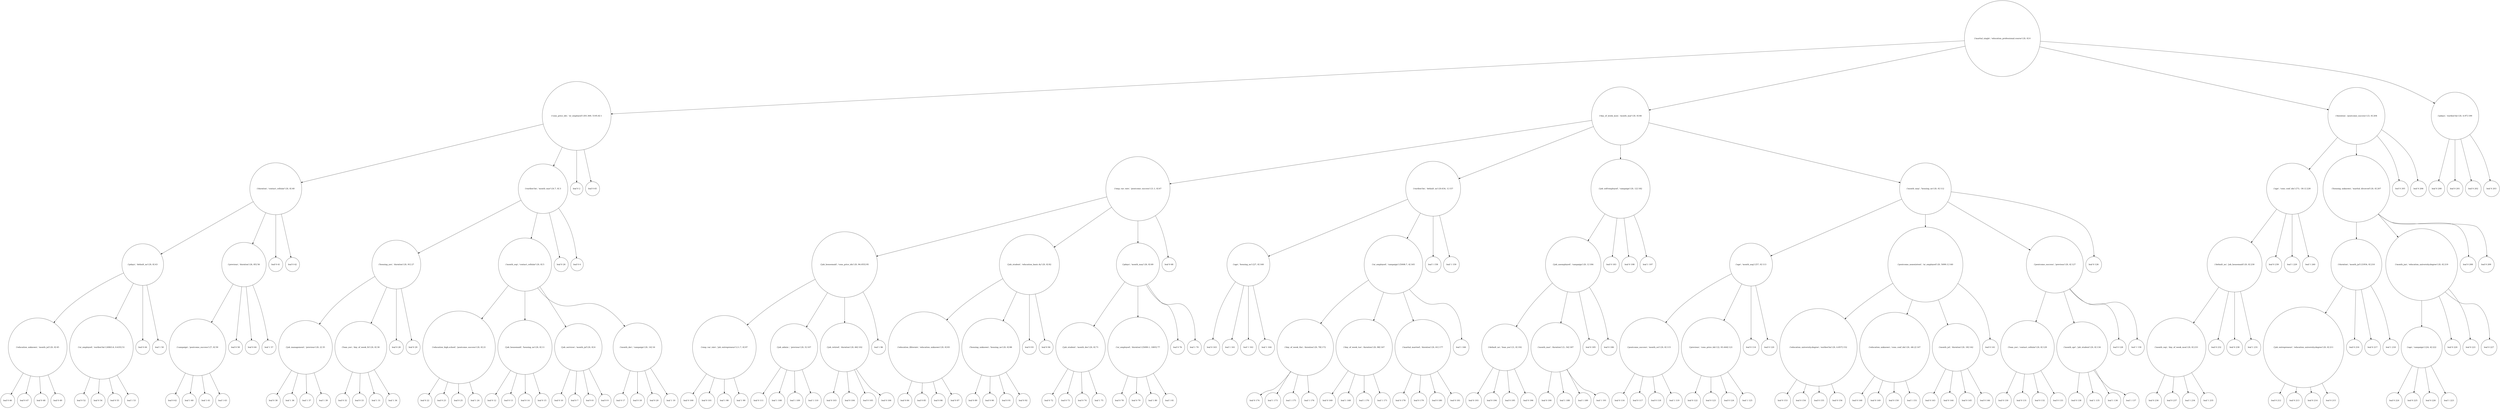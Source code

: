 digraph tree {
	"('marital_single', 'education_professional.course') [0, 0] 0" [label="('marital_single', 'education_professional.course') [0, 0] 0", shape=circle]
	"('cons_price_idx', 'nr_employed') [93.369, 5195.8] 1" [label="('cons_price_idx', 'nr_employed') [93.369, 5195.8] 1", shape=circle]
	"('day_of_week_mon', 'month_mar') [0, 0] 66" [label="('day_of_week_mon', 'month_mar') [0, 0] 66", shape=circle]
	"('duration', 'poutcome_success') [3, 0] 204" [label="('duration', 'poutcome_success') [3, 0] 204", shape=circle]
	"('pdays', 'euribor3m') [0, 4.97] 199" [label="('pdays', 'euribor3m') [0, 4.97] 199", shape=circle]
	"('duration', 'contact_cellular') [0, 0] 40" [label="('duration', 'contact_cellular') [0, 0] 40", shape=circle]
	"('euribor3m', 'month_mar') [4.7, 0] 3" [label="('euribor3m', 'month_mar') [4.7, 0] 3", shape=circle]
	"leaf 0 2" [label="leaf 0 2", shape=circle]
	"leaf 0 65" [label="leaf 0 65", shape=circle]
	"('emp_var_rate', 'poutcome_success') [1.1, 0] 67" [label="('emp_var_rate', 'poutcome_success') [1.1, 0] 67", shape=circle]
	"('euribor3m', 'default_no') [0.634, 1] 157" [label="('euribor3m', 'default_no') [0.634, 1] 157", shape=circle]
	"('job_self-employed', 'campaign') [0, 12] 182" [label="('job_self-employed', 'campaign') [0, 12] 182", shape=circle]
	"('month_may', 'housing_no') [0, 0] 112" [label="('month_may', 'housing_no') [0, 0] 112", shape=circle]
	"('age', 'cons_conf_idx') [73, -30.1] 228" [label="('age', 'cons_conf_idx') [73, -30.1] 228", shape=circle]
	"('housing_unknown', 'marital_divorced') [0, 0] 207" [label="('housing_unknown', 'marital_divorced') [0, 0] 207", shape=circle]
	"leaf 0 205" [label="leaf 0 205", shape=circle]
	"leaf 0 206" [label="leaf 0 206", shape=circle]
	"leaf 0 200" [label="leaf 0 200", shape=circle]
	"leaf 0 201" [label="leaf 0 201", shape=circle]
	"leaf 0 202" [label="leaf 0 202", shape=circle]
	"leaf 0 203" [label="leaf 0 203", shape=circle]
	"('pdays', 'default_no') [9, 0] 43" [label="('pdays', 'default_no') [9, 0] 43", shape=circle]
	"('previous', 'duration') [6, 85] 56" [label="('previous', 'duration') [6, 85] 56", shape=circle]
	"leaf 0 41" [label="leaf 0 41", shape=circle]
	"leaf 0 42" [label="leaf 0 42", shape=circle]
	"('housing_yes', 'duration') [0, 91] 27" [label="('housing_yes', 'duration') [0, 91] 27", shape=circle]
	"('month_sep', 'contact_cellular') [0, 0] 5" [label="('month_sep', 'contact_cellular') [0, 0] 5", shape=circle]
	"leaf 0 26" [label="leaf 0 26", shape=circle]
	"leaf 0 4" [label="leaf 0 4", shape=circle]
	"('job_housemaid', 'cons_price_idx') [0, 94.055] 95" [label="('job_housemaid', 'cons_price_idx') [0, 94.055] 95", shape=circle]
	"('job_student', 'education_basic.4y') [0, 0] 82" [label="('job_student', 'education_basic.4y') [0, 0] 82", shape=circle]
	"('pdays', 'month_may') [6, 0] 69" [label="('pdays', 'month_may') [6, 0] 69", shape=circle]
	"leaf 0 68" [label="leaf 0 68", shape=circle]
	"('age', 'housing_no') [27, 0] 160" [label="('age', 'housing_no') [27, 0] 160", shape=circle]
	"('nr_employed', 'campaign') [5008.7, 4] 165" [label="('nr_employed', 'campaign') [5008.7, 4] 165", shape=circle]
	"leaf 1 158" [label="leaf 1 158", shape=circle]
	"leaf 1 159" [label="leaf 1 159", shape=circle]
	"('job_unemployed', 'campaign') [0, 1] 184" [label="('job_unemployed', 'campaign') [0, 1] 184", shape=circle]
	"leaf 0 183" [label="leaf 0 183", shape=circle]
	"leaf 0 198" [label="leaf 0 198", shape=circle]
	"leaf 1 197" [label="leaf 1 197", shape=circle]
	"('age', 'month_aug') [57, 0] 113" [label="('age', 'month_aug') [57, 0] 113", shape=circle]
	"('poutcome_nonexistent', 'nr_employed') [0, 5099.1] 140" [label="('poutcome_nonexistent', 'nr_employed') [0, 5099.1] 140", shape=circle]
	"('poutcome_success', 'previous') [0, 4] 127" [label="('poutcome_success', 'previous') [0, 4] 127", shape=circle]
	"leaf 0 126" [label="leaf 0 126", shape=circle]
	"('default_no', 'job_housemaid') [0, 0] 230" [label="('default_no', 'job_housemaid') [0, 0] 230", shape=circle]
	"leaf 0 239" [label="leaf 0 239", shape=circle]
	"leaf 1 229" [label="leaf 1 229", shape=circle]
	"leaf 1 240" [label="leaf 1 240", shape=circle]
	"('duration', 'month_jul') [1954, 0] 210" [label="('duration', 'month_jul') [1954, 0] 210", shape=circle]
	"('month_jun', 'education_university.degree') [0, 0] 219" [label="('month_jun', 'education_university.degree') [0, 0] 219", shape=circle]
	"leaf 0 208" [label="leaf 0 208", shape=circle]
	"leaf 0 209" [label="leaf 0 209", shape=circle]
	"('education_unknown', 'month_jul') [0, 0] 45" [label="('education_unknown', 'month_jul') [0, 0] 45", shape=circle]
	"('nr_employed', 'euribor3m') [4963.6, 0.635] 51" [label="('nr_employed', 'euribor3m') [4963.6, 0.635] 51", shape=circle]
	"leaf 0 44" [label="leaf 0 44", shape=circle]
	"leaf 1 50" [label="leaf 1 50", shape=circle]
	"('campaign', 'poutcome_success') [7, 0] 59" [label="('campaign', 'poutcome_success') [7, 0] 59", shape=circle]
	"leaf 0 58" [label="leaf 0 58", shape=circle]
	"leaf 0 64" [label="leaf 0 64", shape=circle]
	"leaf 1 57" [label="leaf 1 57", shape=circle]
	"('job_management', 'previous') [0, 2] 35" [label="('job_management', 'previous') [0, 2] 35", shape=circle]
	"('loan_yes', 'day_of_week_fri') [0, 0] 30" [label="('loan_yes', 'day_of_week_fri') [0, 0] 30", shape=circle]
	"leaf 0 28" [label="leaf 0 28", shape=circle]
	"leaf 0 29" [label="leaf 0 29", shape=circle]
	"('education_high.school', 'poutcome_success') [0, 0] 21" [label="('education_high.school', 'poutcome_success') [0, 0] 21", shape=circle]
	"('job_housemaid', 'housing_no') [0, 0] 11" [label="('job_housemaid', 'housing_no') [0, 0] 11", shape=circle]
	"('job_services', 'month_jul') [0, 0] 6" [label="('job_services', 'month_jul') [0, 0] 6", shape=circle]
	"('month_dec', 'campaign') [0, 14] 16" [label="('month_dec', 'campaign') [0, 14] 16", shape=circle]
	"('emp_var_rate', 'job_entrepreneur') [-1.7, 0] 97" [label="('emp_var_rate', 'job_entrepreneur') [-1.7, 0] 97", shape=circle]
	"('job_admin.', 'previous') [0, 5] 107" [label="('job_admin.', 'previous') [0, 5] 107", shape=circle]
	"('job_retired', 'duration') [0, 66] 102" [label="('job_retired', 'duration') [0, 66] 102", shape=circle]
	"leaf 1 96" [label="leaf 1 96", shape=circle]
	"('education_illiterate', 'education_unknown') [0, 0] 83" [label="('education_illiterate', 'education_unknown') [0, 0] 83", shape=circle]
	"('housing_unknown', 'housing_no') [0, 0] 88" [label="('housing_unknown', 'housing_no') [0, 0] 88", shape=circle]
	"leaf 0 93" [label="leaf 0 93", shape=circle]
	"leaf 0 94" [label="leaf 0 94", shape=circle]
	"('job_student', 'month_dec') [0, 0] 71" [label="('job_student', 'month_dec') [0, 0] 71", shape=circle]
	"('nr_employed', 'duration') [5099.1, 1805] 77" [label="('nr_employed', 'duration') [5099.1, 1805] 77", shape=circle]
	"leaf 0 76" [label="leaf 0 76", shape=circle]
	"leaf 1 70" [label="leaf 1 70", shape=circle]
	"leaf 0 163" [label="leaf 0 163", shape=circle]
	"leaf 1 161" [label="leaf 1 161", shape=circle]
	"leaf 1 162" [label="leaf 1 162", shape=circle]
	"leaf 1 164" [label="leaf 1 164", shape=circle]
	"('day_of_week_thu', 'duration') [0, 78] 172" [label="('day_of_week_thu', 'duration') [0, 78] 172", shape=circle]
	"('day_of_week_tue', 'duration') [0, 98] 167" [label="('day_of_week_tue', 'duration') [0, 98] 167", shape=circle]
	"('marital_married', 'duration') [0, 61] 177" [label="('marital_married', 'duration') [0, 61] 177", shape=circle]
	"leaf 1 166" [label="leaf 1 166", shape=circle]
	"('default_no', 'loan_yes') [1, 0] 192" [label="('default_no', 'loan_yes') [1, 0] 192", shape=circle]
	"('month_mar', 'duration') [1, 54] 187" [label="('month_mar', 'duration') [1, 54] 187", shape=circle]
	"leaf 0 185" [label="leaf 0 185", shape=circle]
	"leaf 0 186" [label="leaf 0 186", shape=circle]
	"('poutcome_success', 'month_oct') [0, 0] 115" [label="('poutcome_success', 'month_oct') [0, 0] 115", shape=circle]
	"('previous', 'cons_price_idx') [2, 93.444] 121" [label="('previous', 'cons_price_idx') [2, 93.444] 121", shape=circle]
	"leaf 0 114" [label="leaf 0 114", shape=circle]
	"leaf 0 120" [label="leaf 0 120", shape=circle]
	"('education_university.degree', 'euribor3m') [0, 4.857] 152" [label="('education_university.degree', 'euribor3m') [0, 4.857] 152", shape=circle]
	"('education_unknown', 'cons_conf_idx') [0, -46.2] 147" [label="('education_unknown', 'cons_conf_idx') [0, -46.2] 147", shape=circle]
	"('month_jul', 'duration') [0, 18] 142" [label="('month_jul', 'duration') [0, 18] 142", shape=circle]
	"leaf 0 141" [label="leaf 0 141", shape=circle]
	"('loan_yes', 'contact_cellular') [0, 0] 129" [label="('loan_yes', 'contact_cellular') [0, 0] 129", shape=circle]
	"('month_apr', 'job_student') [0, 0] 134" [label="('month_apr', 'job_student') [0, 0] 134", shape=circle]
	"leaf 0 128" [label="leaf 0 128", shape=circle]
	"leaf 1 139" [label="leaf 1 139", shape=circle]
	"('month_sep', 'day_of_week_mon') [0, 0] 233" [label="('month_sep', 'day_of_week_mon') [0, 0] 233", shape=circle]
	"leaf 0 232" [label="leaf 0 232", shape=circle]
	"leaf 0 238" [label="leaf 0 238", shape=circle]
	"leaf 1 231" [label="leaf 1 231", shape=circle]
	"('job_entrepreneur', 'education_university.degree') [0, 0] 211" [label="('job_entrepreneur', 'education_university.degree') [0, 0] 211", shape=circle]
	"leaf 0 216" [label="leaf 0 216", shape=circle]
	"leaf 0 217" [label="leaf 0 217", shape=circle]
	"leaf 1 218" [label="leaf 1 218", shape=circle]
	"('age', 'campaign') [24, 4] 222" [label="('age', 'campaign') [24, 4] 222", shape=circle]
	"leaf 0 220" [label="leaf 0 220", shape=circle]
	"leaf 0 221" [label="leaf 0 221", shape=circle]
	"leaf 0 227" [label="leaf 0 227", shape=circle]
	"leaf 0 46" [label="leaf 0 46", shape=circle]
	"leaf 0 47" [label="leaf 0 47", shape=circle]
	"leaf 0 48" [label="leaf 0 48", shape=circle]
	"leaf 0 49" [label="leaf 0 49", shape=circle]
	"leaf 0 52" [label="leaf 0 52", shape=circle]
	"leaf 0 54" [label="leaf 0 54", shape=circle]
	"leaf 0 55" [label="leaf 0 55", shape=circle]
	"leaf 1 53" [label="leaf 1 53", shape=circle]
	"leaf 0 62" [label="leaf 0 62", shape=circle]
	"leaf 1 60" [label="leaf 1 60", shape=circle]
	"leaf 1 61" [label="leaf 1 61", shape=circle]
	"leaf 1 63" [label="leaf 1 63", shape=circle]
	"leaf 0 38" [label="leaf 0 38", shape=circle]
	"leaf 1 36" [label="leaf 1 36", shape=circle]
	"leaf 1 37" [label="leaf 1 37", shape=circle]
	"leaf 1 39" [label="leaf 1 39", shape=circle]
	"leaf 0 32" [label="leaf 0 32", shape=circle]
	"leaf 0 33" [label="leaf 0 33", shape=circle]
	"leaf 1 31" [label="leaf 1 31", shape=circle]
	"leaf 1 34" [label="leaf 1 34", shape=circle]
	"leaf 0 22" [label="leaf 0 22", shape=circle]
	"leaf 0 23" [label="leaf 0 23", shape=circle]
	"leaf 0 25" [label="leaf 0 25", shape=circle]
	"leaf 1 24" [label="leaf 1 24", shape=circle]
	"leaf 0 12" [label="leaf 0 12", shape=circle]
	"leaf 0 13" [label="leaf 0 13", shape=circle]
	"leaf 0 14" [label="leaf 0 14", shape=circle]
	"leaf 0 15" [label="leaf 0 15", shape=circle]
	"leaf 0 10" [label="leaf 0 10", shape=circle]
	"leaf 0 7" [label="leaf 0 7", shape=circle]
	"leaf 0 8" [label="leaf 0 8", shape=circle]
	"leaf 0 9" [label="leaf 0 9", shape=circle]
	"leaf 0 17" [label="leaf 0 17", shape=circle]
	"leaf 0 18" [label="leaf 0 18", shape=circle]
	"leaf 0 20" [label="leaf 0 20", shape=circle]
	"leaf 1 19" [label="leaf 1 19", shape=circle]
	"leaf 0 100" [label="leaf 0 100", shape=circle]
	"leaf 0 101" [label="leaf 0 101", shape=circle]
	"leaf 1 98" [label="leaf 1 98", shape=circle]
	"leaf 1 99" [label="leaf 1 99", shape=circle]
	"leaf 0 111" [label="leaf 0 111", shape=circle]
	"leaf 1 108" [label="leaf 1 108", shape=circle]
	"leaf 1 109" [label="leaf 1 109", shape=circle]
	"leaf 1 110" [label="leaf 1 110", shape=circle]
	"leaf 0 103" [label="leaf 0 103", shape=circle]
	"leaf 0 104" [label="leaf 0 104", shape=circle]
	"leaf 0 105" [label="leaf 0 105", shape=circle]
	"leaf 0 106" [label="leaf 0 106", shape=circle]
	"leaf 0 84" [label="leaf 0 84", shape=circle]
	"leaf 0 85" [label="leaf 0 85", shape=circle]
	"leaf 0 86" [label="leaf 0 86", shape=circle]
	"leaf 0 87" [label="leaf 0 87", shape=circle]
	"leaf 0 89" [label="leaf 0 89", shape=circle]
	"leaf 0 90" [label="leaf 0 90", shape=circle]
	"leaf 0 91" [label="leaf 0 91", shape=circle]
	"leaf 0 92" [label="leaf 0 92", shape=circle]
	"leaf 0 72" [label="leaf 0 72", shape=circle]
	"leaf 0 73" [label="leaf 0 73", shape=circle]
	"leaf 0 74" [label="leaf 0 74", shape=circle]
	"leaf 1 75" [label="leaf 1 75", shape=circle]
	"leaf 0 78" [label="leaf 0 78", shape=circle]
	"leaf 0 79" [label="leaf 0 79", shape=circle]
	"leaf 1 80" [label="leaf 1 80", shape=circle]
	"leaf 1 81" [label="leaf 1 81", shape=circle]
	"leaf 0 174" [label="leaf 0 174", shape=circle]
	"leaf 1 173" [label="leaf 1 173", shape=circle]
	"leaf 1 175" [label="leaf 1 175", shape=circle]
	"leaf 1 176" [label="leaf 1 176", shape=circle]
	"leaf 0 169" [label="leaf 0 169", shape=circle]
	"leaf 1 168" [label="leaf 1 168", shape=circle]
	"leaf 1 170" [label="leaf 1 170", shape=circle]
	"leaf 1 171" [label="leaf 1 171", shape=circle]
	"leaf 0 178" [label="leaf 0 178", shape=circle]
	"leaf 0 179" [label="leaf 0 179", shape=circle]
	"leaf 0 180" [label="leaf 0 180", shape=circle]
	"leaf 0 181" [label="leaf 0 181", shape=circle]
	"leaf 0 193" [label="leaf 0 193", shape=circle]
	"leaf 0 194" [label="leaf 0 194", shape=circle]
	"leaf 0 195" [label="leaf 0 195", shape=circle]
	"leaf 0 196" [label="leaf 0 196", shape=circle]
	"leaf 0 190" [label="leaf 0 190", shape=circle]
	"leaf 1 188" [label="leaf 1 188", shape=circle]
	"leaf 1 189" [label="leaf 1 189", shape=circle]
	"leaf 1 191" [label="leaf 1 191", shape=circle]
	"leaf 0 116" [label="leaf 0 116", shape=circle]
	"leaf 0 117" [label="leaf 0 117", shape=circle]
	"leaf 0 118" [label="leaf 0 118", shape=circle]
	"leaf 1 119" [label="leaf 1 119", shape=circle]
	"leaf 0 122" [label="leaf 0 122", shape=circle]
	"leaf 0 123" [label="leaf 0 123", shape=circle]
	"leaf 0 124" [label="leaf 0 124", shape=circle]
	"leaf 1 125" [label="leaf 1 125", shape=circle]
	"leaf 0 153" [label="leaf 0 153", shape=circle]
	"leaf 0 154" [label="leaf 0 154", shape=circle]
	"leaf 0 155" [label="leaf 0 155", shape=circle]
	"leaf 0 156" [label="leaf 0 156", shape=circle]
	"leaf 0 148" [label="leaf 0 148", shape=circle]
	"leaf 0 149" [label="leaf 0 149", shape=circle]
	"leaf 0 150" [label="leaf 0 150", shape=circle]
	"leaf 1 151" [label="leaf 1 151", shape=circle]
	"leaf 0 143" [label="leaf 0 143", shape=circle]
	"leaf 0 144" [label="leaf 0 144", shape=circle]
	"leaf 0 145" [label="leaf 0 145", shape=circle]
	"leaf 0 146" [label="leaf 0 146", shape=circle]
	"leaf 0 130" [label="leaf 0 130", shape=circle]
	"leaf 0 131" [label="leaf 0 131", shape=circle]
	"leaf 0 132" [label="leaf 0 132", shape=circle]
	"leaf 0 133" [label="leaf 0 133", shape=circle]
	"leaf 0 138" [label="leaf 0 138", shape=circle]
	"leaf 1 135" [label="leaf 1 135", shape=circle]
	"leaf 1 136" [label="leaf 1 136", shape=circle]
	"leaf 1 137" [label="leaf 1 137", shape=circle]
	"leaf 0 236" [label="leaf 0 236", shape=circle]
	"leaf 0 237" [label="leaf 0 237", shape=circle]
	"leaf 1 234" [label="leaf 1 234", shape=circle]
	"leaf 1 235" [label="leaf 1 235", shape=circle]
	"leaf 0 212" [label="leaf 0 212", shape=circle]
	"leaf 0 213" [label="leaf 0 213", shape=circle]
	"leaf 0 214" [label="leaf 0 214", shape=circle]
	"leaf 0 215" [label="leaf 0 215", shape=circle]
	"leaf 0 224" [label="leaf 0 224", shape=circle]
	"leaf 0 225" [label="leaf 0 225", shape=circle]
	"leaf 0 226" [label="leaf 0 226", shape=circle]
	"leaf 1 223" [label="leaf 1 223", shape=circle]

	"('marital_single', 'education_professional.course') [0, 0] 0" -> "('cons_price_idx', 'nr_employed') [93.369, 5195.8] 1"
	"('marital_single', 'education_professional.course') [0, 0] 0" -> "('day_of_week_mon', 'month_mar') [0, 0] 66"
	"('marital_single', 'education_professional.course') [0, 0] 0" -> "('pdays', 'euribor3m') [0, 4.97] 199"
	"('marital_single', 'education_professional.course') [0, 0] 0" -> "('duration', 'poutcome_success') [3, 0] 204"
	"('cons_price_idx', 'nr_employed') [93.369, 5195.8] 1" -> "('euribor3m', 'month_mar') [4.7, 0] 3"
	"('cons_price_idx', 'nr_employed') [93.369, 5195.8] 1" -> "('duration', 'contact_cellular') [0, 0] 40"
	"('cons_price_idx', 'nr_employed') [93.369, 5195.8] 1" -> "leaf 0 2"
	"('cons_price_idx', 'nr_employed') [93.369, 5195.8] 1" -> "leaf 0 65"
	"('day_of_week_mon', 'month_mar') [0, 0] 66" -> "('emp_var_rate', 'poutcome_success') [1.1, 0] 67"
	"('day_of_week_mon', 'month_mar') [0, 0] 66" -> "('month_may', 'housing_no') [0, 0] 112"
	"('day_of_week_mon', 'month_mar') [0, 0] 66" -> "('euribor3m', 'default_no') [0.634, 1] 157"
	"('day_of_week_mon', 'month_mar') [0, 0] 66" -> "('job_self-employed', 'campaign') [0, 12] 182"
	"('duration', 'poutcome_success') [3, 0] 204" -> "leaf 0 206"
	"('duration', 'poutcome_success') [3, 0] 204" -> "('housing_unknown', 'marital_divorced') [0, 0] 207"
	"('duration', 'poutcome_success') [3, 0] 204" -> "leaf 0 205"
	"('duration', 'poutcome_success') [3, 0] 204" -> "('age', 'cons_conf_idx') [73, -30.1] 228"
	"('pdays', 'euribor3m') [0, 4.97] 199" -> "leaf 0 201"
	"('pdays', 'euribor3m') [0, 4.97] 199" -> "leaf 0 202"
	"('pdays', 'euribor3m') [0, 4.97] 199" -> "leaf 0 200"
	"('pdays', 'euribor3m') [0, 4.97] 199" -> "leaf 0 203"
	"('duration', 'contact_cellular') [0, 0] 40" -> "leaf 0 42"
	"('duration', 'contact_cellular') [0, 0] 40" -> "('pdays', 'default_no') [9, 0] 43"
	"('duration', 'contact_cellular') [0, 0] 40" -> "leaf 0 41"
	"('duration', 'contact_cellular') [0, 0] 40" -> "('previous', 'duration') [6, 85] 56"
	"('euribor3m', 'month_mar') [4.7, 0] 3" -> "('month_sep', 'contact_cellular') [0, 0] 5"
	"('euribor3m', 'month_mar') [4.7, 0] 3" -> "leaf 0 26"
	"('euribor3m', 'month_mar') [4.7, 0] 3" -> "('housing_yes', 'duration') [0, 91] 27"
	"('euribor3m', 'month_mar') [4.7, 0] 3" -> "leaf 0 4"
	"('emp_var_rate', 'poutcome_success') [1.1, 0] 67" -> "('pdays', 'month_may') [6, 0] 69"
	"('emp_var_rate', 'poutcome_success') [1.1, 0] 67" -> "('job_student', 'education_basic.4y') [0, 0] 82"
	"('emp_var_rate', 'poutcome_success') [1.1, 0] 67" -> "('job_housemaid', 'cons_price_idx') [0, 94.055] 95"
	"('emp_var_rate', 'poutcome_success') [1.1, 0] 67" -> "leaf 0 68"
	"('euribor3m', 'default_no') [0.634, 1] 157" -> "('age', 'housing_no') [27, 0] 160"
	"('euribor3m', 'default_no') [0.634, 1] 157" -> "('nr_employed', 'campaign') [5008.7, 4] 165"
	"('euribor3m', 'default_no') [0.634, 1] 157" -> "leaf 1 158"
	"('euribor3m', 'default_no') [0.634, 1] 157" -> "leaf 1 159"
	"('job_self-employed', 'campaign') [0, 12] 182" -> "('job_unemployed', 'campaign') [0, 1] 184"
	"('job_self-employed', 'campaign') [0, 12] 182" -> "leaf 1 197"
	"('job_self-employed', 'campaign') [0, 12] 182" -> "leaf 0 198"
	"('job_self-employed', 'campaign') [0, 12] 182" -> "leaf 0 183"
	"('month_may', 'housing_no') [0, 0] 112" -> "('age', 'month_aug') [57, 0] 113"
	"('month_may', 'housing_no') [0, 0] 112" -> "leaf 0 126"
	"('month_may', 'housing_no') [0, 0] 112" -> "('poutcome_success', 'previous') [0, 4] 127"
	"('month_may', 'housing_no') [0, 0] 112" -> "('poutcome_nonexistent', 'nr_employed') [0, 5099.1] 140"
	"('age', 'cons_conf_idx') [73, -30.1] 228" -> "('default_no', 'job_housemaid') [0, 0] 230"
	"('age', 'cons_conf_idx') [73, -30.1] 228" -> "leaf 0 239"
	"('age', 'cons_conf_idx') [73, -30.1] 228" -> "leaf 1 240"
	"('age', 'cons_conf_idx') [73, -30.1] 228" -> "leaf 1 229"
	"('housing_unknown', 'marital_divorced') [0, 0] 207" -> "('duration', 'month_jul') [1954, 0] 210"
	"('housing_unknown', 'marital_divorced') [0, 0] 207" -> "('month_jun', 'education_university.degree') [0, 0] 219"
	"('housing_unknown', 'marital_divorced') [0, 0] 207" -> "leaf 0 208"
	"('housing_unknown', 'marital_divorced') [0, 0] 207" -> "leaf 0 209"
	"('pdays', 'default_no') [9, 0] 43" -> "leaf 0 44"
	"('pdays', 'default_no') [9, 0] 43" -> "('education_unknown', 'month_jul') [0, 0] 45"
	"('pdays', 'default_no') [9, 0] 43" -> "leaf 1 50"
	"('pdays', 'default_no') [9, 0] 43" -> "('nr_employed', 'euribor3m') [4963.6, 0.635] 51"
	"('previous', 'duration') [6, 85] 56" -> "leaf 0 58"
	"('previous', 'duration') [6, 85] 56" -> "leaf 1 57"
	"('previous', 'duration') [6, 85] 56" -> "('campaign', 'poutcome_success') [7, 0] 59"
	"('previous', 'duration') [6, 85] 56" -> "leaf 0 64"
	"('housing_yes', 'duration') [0, 91] 27" -> "leaf 0 28"
	"('housing_yes', 'duration') [0, 91] 27" -> "leaf 0 29"
	"('housing_yes', 'duration') [0, 91] 27" -> "('loan_yes', 'day_of_week_fri') [0, 0] 30"
	"('housing_yes', 'duration') [0, 91] 27" -> "('job_management', 'previous') [0, 2] 35"
	"('month_sep', 'contact_cellular') [0, 0] 5" -> "('job_services', 'month_jul') [0, 0] 6"
	"('month_sep', 'contact_cellular') [0, 0] 5" -> "('job_housemaid', 'housing_no') [0, 0] 11"
	"('month_sep', 'contact_cellular') [0, 0] 5" -> "('month_dec', 'campaign') [0, 14] 16"
	"('month_sep', 'contact_cellular') [0, 0] 5" -> "('education_high.school', 'poutcome_success') [0, 0] 21"
	"('job_housemaid', 'cons_price_idx') [0, 94.055] 95" -> "('emp_var_rate', 'job_entrepreneur') [-1.7, 0] 97"
	"('job_housemaid', 'cons_price_idx') [0, 94.055] 95" -> "('job_retired', 'duration') [0, 66] 102"
	"('job_housemaid', 'cons_price_idx') [0, 94.055] 95" -> "('job_admin.', 'previous') [0, 5] 107"
	"('job_housemaid', 'cons_price_idx') [0, 94.055] 95" -> "leaf 1 96"
	"('job_student', 'education_basic.4y') [0, 0] 82" -> "('education_illiterate', 'education_unknown') [0, 0] 83"
	"('job_student', 'education_basic.4y') [0, 0] 82" -> "('housing_unknown', 'housing_no') [0, 0] 88"
	"('job_student', 'education_basic.4y') [0, 0] 82" -> "leaf 0 93"
	"('job_student', 'education_basic.4y') [0, 0] 82" -> "leaf 0 94"
	"('pdays', 'month_may') [6, 0] 69" -> "leaf 1 70"
	"('pdays', 'month_may') [6, 0] 69" -> "('job_student', 'month_dec') [0, 0] 71"
	"('pdays', 'month_may') [6, 0] 69" -> "leaf 0 76"
	"('pdays', 'month_may') [6, 0] 69" -> "('nr_employed', 'duration') [5099.1, 1805] 77"
	"('age', 'housing_no') [27, 0] 160" -> "leaf 1 162"
	"('age', 'housing_no') [27, 0] 160" -> "leaf 0 163"
	"('age', 'housing_no') [27, 0] 160" -> "leaf 1 161"
	"('age', 'housing_no') [27, 0] 160" -> "leaf 1 164"
	"('nr_employed', 'campaign') [5008.7, 4] 165" -> "('day_of_week_tue', 'duration') [0, 98] 167"
	"('nr_employed', 'campaign') [5008.7, 4] 165" -> "('day_of_week_thu', 'duration') [0, 78] 172"
	"('nr_employed', 'campaign') [5008.7, 4] 165" -> "leaf 1 166"
	"('nr_employed', 'campaign') [5008.7, 4] 165" -> "('marital_married', 'duration') [0, 61] 177"
	"('job_unemployed', 'campaign') [0, 1] 184" -> "('month_mar', 'duration') [1, 54] 187"
	"('job_unemployed', 'campaign') [0, 1] 184" -> "leaf 0 185"
	"('job_unemployed', 'campaign') [0, 1] 184" -> "('default_no', 'loan_yes') [1, 0] 192"
	"('job_unemployed', 'campaign') [0, 1] 184" -> "leaf 0 186"
	"('age', 'month_aug') [57, 0] 113" -> "('poutcome_success', 'month_oct') [0, 0] 115"
	"('age', 'month_aug') [57, 0] 113" -> "leaf 0 120"
	"('age', 'month_aug') [57, 0] 113" -> "('previous', 'cons_price_idx') [2, 93.444] 121"
	"('age', 'month_aug') [57, 0] 113" -> "leaf 0 114"
	"('poutcome_nonexistent', 'nr_employed') [0, 5099.1] 140" -> "('month_jul', 'duration') [0, 18] 142"
	"('poutcome_nonexistent', 'nr_employed') [0, 5099.1] 140" -> "('education_unknown', 'cons_conf_idx') [0, -46.2] 147"
	"('poutcome_nonexistent', 'nr_employed') [0, 5099.1] 140" -> "leaf 0 141"
	"('poutcome_nonexistent', 'nr_employed') [0, 5099.1] 140" -> "('education_university.degree', 'euribor3m') [0, 4.857] 152"
	"('poutcome_success', 'previous') [0, 4] 127" -> "('loan_yes', 'contact_cellular') [0, 0] 129"
	"('poutcome_success', 'previous') [0, 4] 127" -> "('month_apr', 'job_student') [0, 0] 134"
	"('poutcome_success', 'previous') [0, 4] 127" -> "leaf 0 128"
	"('poutcome_success', 'previous') [0, 4] 127" -> "leaf 1 139"
	"('default_no', 'job_housemaid') [0, 0] 230" -> "leaf 0 232"
	"('default_no', 'job_housemaid') [0, 0] 230" -> "('month_sep', 'day_of_week_mon') [0, 0] 233"
	"('default_no', 'job_housemaid') [0, 0] 230" -> "leaf 1 231"
	"('default_no', 'job_housemaid') [0, 0] 230" -> "leaf 0 238"
	"('duration', 'month_jul') [1954, 0] 210" -> "('job_entrepreneur', 'education_university.degree') [0, 0] 211"
	"('duration', 'month_jul') [1954, 0] 210" -> "leaf 0 216"
	"('duration', 'month_jul') [1954, 0] 210" -> "leaf 0 217"
	"('duration', 'month_jul') [1954, 0] 210" -> "leaf 1 218"
	"('month_jun', 'education_university.degree') [0, 0] 219" -> "('age', 'campaign') [24, 4] 222"
	"('month_jun', 'education_university.degree') [0, 0] 219" -> "leaf 0 227"
	"('month_jun', 'education_university.degree') [0, 0] 219" -> "leaf 0 220"
	"('month_jun', 'education_university.degree') [0, 0] 219" -> "leaf 0 221"
	"('education_unknown', 'month_jul') [0, 0] 45" -> "leaf 0 48"
	"('education_unknown', 'month_jul') [0, 0] 45" -> "leaf 0 49"
	"('education_unknown', 'month_jul') [0, 0] 45" -> "leaf 0 46"
	"('education_unknown', 'month_jul') [0, 0] 45" -> "leaf 0 47"
	"('nr_employed', 'euribor3m') [4963.6, 0.635] 51" -> "leaf 0 52"
	"('nr_employed', 'euribor3m') [4963.6, 0.635] 51" -> "leaf 1 53"
	"('nr_employed', 'euribor3m') [4963.6, 0.635] 51" -> "leaf 0 54"
	"('nr_employed', 'euribor3m') [4963.6, 0.635] 51" -> "leaf 0 55"
	"('campaign', 'poutcome_success') [7, 0] 59" -> "leaf 1 61"
	"('campaign', 'poutcome_success') [7, 0] 59" -> "leaf 0 62"
	"('campaign', 'poutcome_success') [7, 0] 59" -> "leaf 1 63"
	"('campaign', 'poutcome_success') [7, 0] 59" -> "leaf 1 60"
	"('job_management', 'previous') [0, 2] 35" -> "leaf 1 37"
	"('job_management', 'previous') [0, 2] 35" -> "leaf 0 38"
	"('job_management', 'previous') [0, 2] 35" -> "leaf 1 39"
	"('job_management', 'previous') [0, 2] 35" -> "leaf 1 36"
	"('loan_yes', 'day_of_week_fri') [0, 0] 30" -> "leaf 1 31"
	"('loan_yes', 'day_of_week_fri') [0, 0] 30" -> "leaf 0 32"
	"('loan_yes', 'day_of_week_fri') [0, 0] 30" -> "leaf 0 33"
	"('loan_yes', 'day_of_week_fri') [0, 0] 30" -> "leaf 1 34"
	"('education_high.school', 'poutcome_success') [0, 0] 21" -> "leaf 0 22"
	"('education_high.school', 'poutcome_success') [0, 0] 21" -> "leaf 0 23"
	"('education_high.school', 'poutcome_success') [0, 0] 21" -> "leaf 1 24"
	"('education_high.school', 'poutcome_success') [0, 0] 21" -> "leaf 0 25"
	"('job_housemaid', 'housing_no') [0, 0] 11" -> "leaf 0 14"
	"('job_housemaid', 'housing_no') [0, 0] 11" -> "leaf 0 12"
	"('job_housemaid', 'housing_no') [0, 0] 11" -> "leaf 0 15"
	"('job_housemaid', 'housing_no') [0, 0] 11" -> "leaf 0 13"
	"('job_services', 'month_jul') [0, 0] 6" -> "leaf 0 7"
	"('job_services', 'month_jul') [0, 0] 6" -> "leaf 0 8"
	"('job_services', 'month_jul') [0, 0] 6" -> "leaf 0 9"
	"('job_services', 'month_jul') [0, 0] 6" -> "leaf 0 10"
	"('month_dec', 'campaign') [0, 14] 16" -> "leaf 0 18"
	"('month_dec', 'campaign') [0, 14] 16" -> "leaf 1 19"
	"('month_dec', 'campaign') [0, 14] 16" -> "leaf 0 20"
	"('month_dec', 'campaign') [0, 14] 16" -> "leaf 0 17"
	"('emp_var_rate', 'job_entrepreneur') [-1.7, 0] 97" -> "leaf 1 99"
	"('emp_var_rate', 'job_entrepreneur') [-1.7, 0] 97" -> "leaf 0 100"
	"('emp_var_rate', 'job_entrepreneur') [-1.7, 0] 97" -> "leaf 0 101"
	"('emp_var_rate', 'job_entrepreneur') [-1.7, 0] 97" -> "leaf 1 98"
	"('job_admin.', 'previous') [0, 5] 107" -> "leaf 1 109"
	"('job_admin.', 'previous') [0, 5] 107" -> "leaf 1 110"
	"('job_admin.', 'previous') [0, 5] 107" -> "leaf 1 108"
	"('job_admin.', 'previous') [0, 5] 107" -> "leaf 0 111"
	"('job_retired', 'duration') [0, 66] 102" -> "leaf 0 105"
	"('job_retired', 'duration') [0, 66] 102" -> "leaf 0 103"
	"('job_retired', 'duration') [0, 66] 102" -> "leaf 0 106"
	"('job_retired', 'duration') [0, 66] 102" -> "leaf 0 104"
	"('education_illiterate', 'education_unknown') [0, 0] 83" -> "leaf 0 86"
	"('education_illiterate', 'education_unknown') [0, 0] 83" -> "leaf 0 84"
	"('education_illiterate', 'education_unknown') [0, 0] 83" -> "leaf 0 87"
	"('education_illiterate', 'education_unknown') [0, 0] 83" -> "leaf 0 85"
	"('housing_unknown', 'housing_no') [0, 0] 88" -> "leaf 0 90"
	"('housing_unknown', 'housing_no') [0, 0] 88" -> "leaf 0 91"
	"('housing_unknown', 'housing_no') [0, 0] 88" -> "leaf 0 92"
	"('housing_unknown', 'housing_no') [0, 0] 88" -> "leaf 0 89"
	"('job_student', 'month_dec') [0, 0] 71" -> "leaf 0 72"
	"('job_student', 'month_dec') [0, 0] 71" -> "leaf 0 73"
	"('job_student', 'month_dec') [0, 0] 71" -> "leaf 0 74"
	"('job_student', 'month_dec') [0, 0] 71" -> "leaf 1 75"
	"('nr_employed', 'duration') [5099.1, 1805] 77" -> "leaf 0 78"
	"('nr_employed', 'duration') [5099.1, 1805] 77" -> "leaf 0 79"
	"('nr_employed', 'duration') [5099.1, 1805] 77" -> "leaf 1 80"
	"('nr_employed', 'duration') [5099.1, 1805] 77" -> "leaf 1 81"
	"('day_of_week_thu', 'duration') [0, 78] 172" -> "leaf 0 174"
	"('day_of_week_thu', 'duration') [0, 78] 172" -> "leaf 1 173"
	"('day_of_week_thu', 'duration') [0, 78] 172" -> "leaf 1 175"
	"('day_of_week_thu', 'duration') [0, 78] 172" -> "leaf 1 176"
	"('day_of_week_tue', 'duration') [0, 98] 167" -> "leaf 0 169"
	"('day_of_week_tue', 'duration') [0, 98] 167" -> "leaf 1 168"
	"('day_of_week_tue', 'duration') [0, 98] 167" -> "leaf 1 170"
	"('day_of_week_tue', 'duration') [0, 98] 167" -> "leaf 1 171"
	"('marital_married', 'duration') [0, 61] 177" -> "leaf 0 180"
	"('marital_married', 'duration') [0, 61] 177" -> "leaf 0 178"
	"('marital_married', 'duration') [0, 61] 177" -> "leaf 0 181"
	"('marital_married', 'duration') [0, 61] 177" -> "leaf 0 179"
	"('default_no', 'loan_yes') [1, 0] 192" -> "leaf 0 195"
	"('default_no', 'loan_yes') [1, 0] 192" -> "leaf 0 193"
	"('default_no', 'loan_yes') [1, 0] 192" -> "leaf 0 196"
	"('default_no', 'loan_yes') [1, 0] 192" -> "leaf 0 194"
	"('month_mar', 'duration') [1, 54] 187" -> "leaf 0 190"
	"('month_mar', 'duration') [1, 54] 187" -> "leaf 1 188"
	"('month_mar', 'duration') [1, 54] 187" -> "leaf 1 191"
	"('month_mar', 'duration') [1, 54] 187" -> "leaf 1 189"
	"('poutcome_success', 'month_oct') [0, 0] 115" -> "leaf 0 116"
	"('poutcome_success', 'month_oct') [0, 0] 115" -> "leaf 0 117"
	"('poutcome_success', 'month_oct') [0, 0] 115" -> "leaf 0 118"
	"('poutcome_success', 'month_oct') [0, 0] 115" -> "leaf 1 119"
	"('previous', 'cons_price_idx') [2, 93.444] 121" -> "leaf 0 122"
	"('previous', 'cons_price_idx') [2, 93.444] 121" -> "leaf 0 123"
	"('previous', 'cons_price_idx') [2, 93.444] 121" -> "leaf 0 124"
	"('previous', 'cons_price_idx') [2, 93.444] 121" -> "leaf 1 125"
	"('education_university.degree', 'euribor3m') [0, 4.857] 152" -> "leaf 0 153"
	"('education_university.degree', 'euribor3m') [0, 4.857] 152" -> "leaf 0 154"
	"('education_university.degree', 'euribor3m') [0, 4.857] 152" -> "leaf 0 155"
	"('education_university.degree', 'euribor3m') [0, 4.857] 152" -> "leaf 0 156"
	"('education_unknown', 'cons_conf_idx') [0, -46.2] 147" -> "leaf 0 149"
	"('education_unknown', 'cons_conf_idx') [0, -46.2] 147" -> "leaf 0 150"
	"('education_unknown', 'cons_conf_idx') [0, -46.2] 147" -> "leaf 1 151"
	"('education_unknown', 'cons_conf_idx') [0, -46.2] 147" -> "leaf 0 148"
	"('month_jul', 'duration') [0, 18] 142" -> "leaf 0 145"
	"('month_jul', 'duration') [0, 18] 142" -> "leaf 0 143"
	"('month_jul', 'duration') [0, 18] 142" -> "leaf 0 146"
	"('month_jul', 'duration') [0, 18] 142" -> "leaf 0 144"
	"('loan_yes', 'contact_cellular') [0, 0] 129" -> "leaf 0 130"
	"('loan_yes', 'contact_cellular') [0, 0] 129" -> "leaf 0 131"
	"('loan_yes', 'contact_cellular') [0, 0] 129" -> "leaf 0 132"
	"('loan_yes', 'contact_cellular') [0, 0] 129" -> "leaf 0 133"
	"('month_apr', 'job_student') [0, 0] 134" -> "leaf 1 137"
	"('month_apr', 'job_student') [0, 0] 134" -> "leaf 1 135"
	"('month_apr', 'job_student') [0, 0] 134" -> "leaf 0 138"
	"('month_apr', 'job_student') [0, 0] 134" -> "leaf 1 136"
	"('month_sep', 'day_of_week_mon') [0, 0] 233" -> "leaf 1 234"
	"('month_sep', 'day_of_week_mon') [0, 0] 233" -> "leaf 1 235"
	"('month_sep', 'day_of_week_mon') [0, 0] 233" -> "leaf 0 236"
	"('month_sep', 'day_of_week_mon') [0, 0] 233" -> "leaf 0 237"
	"('job_entrepreneur', 'education_university.degree') [0, 0] 211" -> "leaf 0 214"
	"('job_entrepreneur', 'education_university.degree') [0, 0] 211" -> "leaf 0 215"
	"('job_entrepreneur', 'education_university.degree') [0, 0] 211" -> "leaf 0 212"
	"('job_entrepreneur', 'education_university.degree') [0, 0] 211" -> "leaf 0 213"
	"('age', 'campaign') [24, 4] 222" -> "leaf 1 223"
	"('age', 'campaign') [24, 4] 222" -> "leaf 0 224"
	"('age', 'campaign') [24, 4] 222" -> "leaf 0 225"
	"('age', 'campaign') [24, 4] 222" -> "leaf 0 226"
}